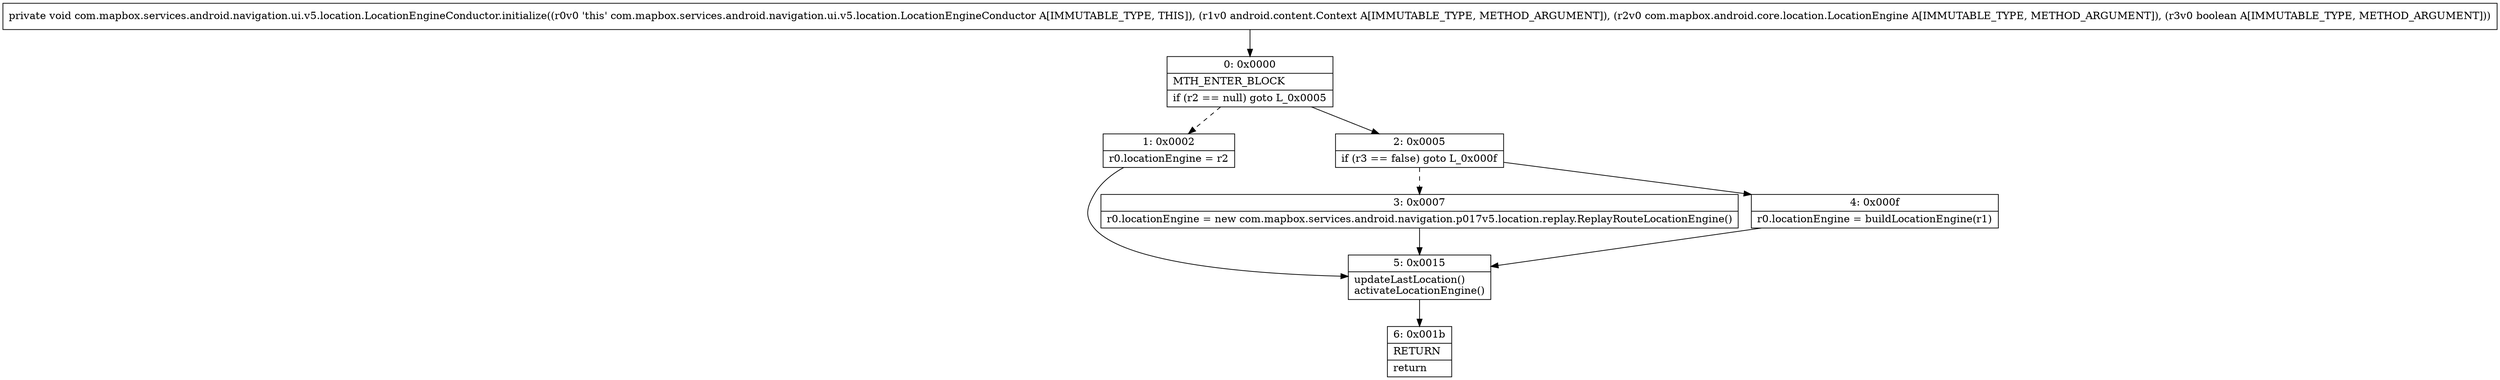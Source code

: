 digraph "CFG forcom.mapbox.services.android.navigation.ui.v5.location.LocationEngineConductor.initialize(Landroid\/content\/Context;Lcom\/mapbox\/android\/core\/location\/LocationEngine;Z)V" {
Node_0 [shape=record,label="{0\:\ 0x0000|MTH_ENTER_BLOCK\l|if (r2 == null) goto L_0x0005\l}"];
Node_1 [shape=record,label="{1\:\ 0x0002|r0.locationEngine = r2\l}"];
Node_2 [shape=record,label="{2\:\ 0x0005|if (r3 == false) goto L_0x000f\l}"];
Node_3 [shape=record,label="{3\:\ 0x0007|r0.locationEngine = new com.mapbox.services.android.navigation.p017v5.location.replay.ReplayRouteLocationEngine()\l}"];
Node_4 [shape=record,label="{4\:\ 0x000f|r0.locationEngine = buildLocationEngine(r1)\l}"];
Node_5 [shape=record,label="{5\:\ 0x0015|updateLastLocation()\lactivateLocationEngine()\l}"];
Node_6 [shape=record,label="{6\:\ 0x001b|RETURN\l|return\l}"];
MethodNode[shape=record,label="{private void com.mapbox.services.android.navigation.ui.v5.location.LocationEngineConductor.initialize((r0v0 'this' com.mapbox.services.android.navigation.ui.v5.location.LocationEngineConductor A[IMMUTABLE_TYPE, THIS]), (r1v0 android.content.Context A[IMMUTABLE_TYPE, METHOD_ARGUMENT]), (r2v0 com.mapbox.android.core.location.LocationEngine A[IMMUTABLE_TYPE, METHOD_ARGUMENT]), (r3v0 boolean A[IMMUTABLE_TYPE, METHOD_ARGUMENT])) }"];
MethodNode -> Node_0;
Node_0 -> Node_1[style=dashed];
Node_0 -> Node_2;
Node_1 -> Node_5;
Node_2 -> Node_3[style=dashed];
Node_2 -> Node_4;
Node_3 -> Node_5;
Node_4 -> Node_5;
Node_5 -> Node_6;
}

